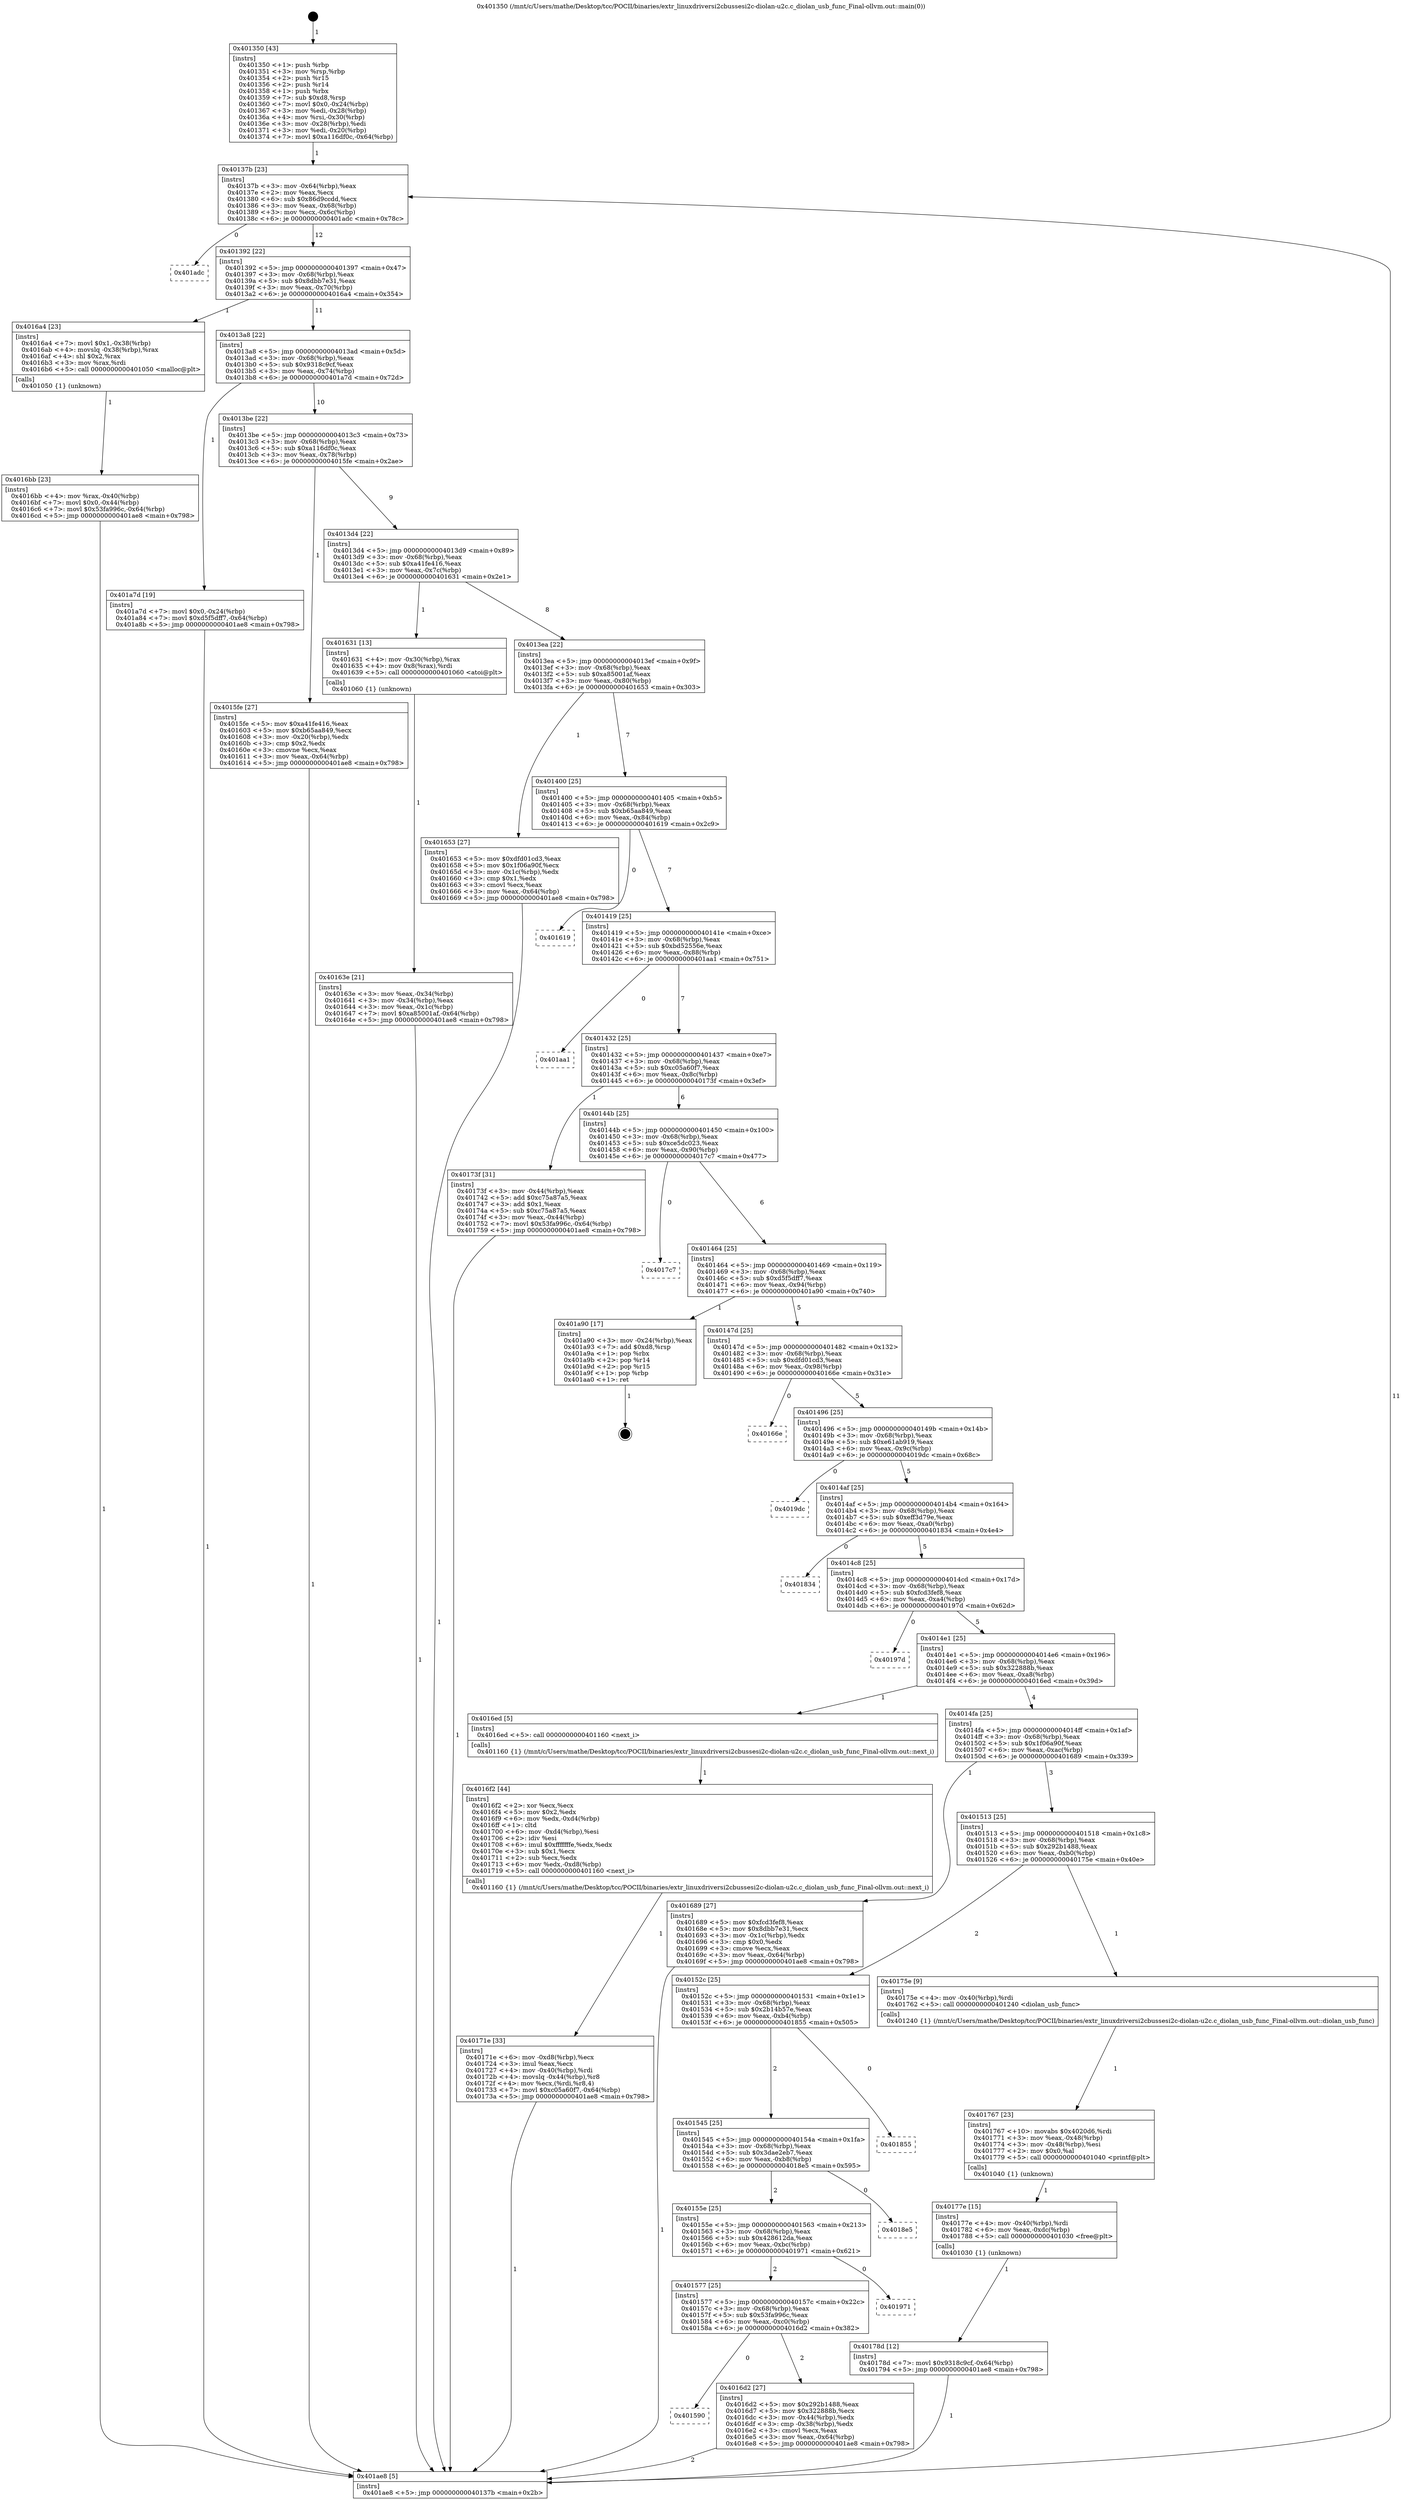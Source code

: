 digraph "0x401350" {
  label = "0x401350 (/mnt/c/Users/mathe/Desktop/tcc/POCII/binaries/extr_linuxdriversi2cbussesi2c-diolan-u2c.c_diolan_usb_func_Final-ollvm.out::main(0))"
  labelloc = "t"
  node[shape=record]

  Entry [label="",width=0.3,height=0.3,shape=circle,fillcolor=black,style=filled]
  "0x40137b" [label="{
     0x40137b [23]\l
     | [instrs]\l
     &nbsp;&nbsp;0x40137b \<+3\>: mov -0x64(%rbp),%eax\l
     &nbsp;&nbsp;0x40137e \<+2\>: mov %eax,%ecx\l
     &nbsp;&nbsp;0x401380 \<+6\>: sub $0x86d9ccdd,%ecx\l
     &nbsp;&nbsp;0x401386 \<+3\>: mov %eax,-0x68(%rbp)\l
     &nbsp;&nbsp;0x401389 \<+3\>: mov %ecx,-0x6c(%rbp)\l
     &nbsp;&nbsp;0x40138c \<+6\>: je 0000000000401adc \<main+0x78c\>\l
  }"]
  "0x401adc" [label="{
     0x401adc\l
  }", style=dashed]
  "0x401392" [label="{
     0x401392 [22]\l
     | [instrs]\l
     &nbsp;&nbsp;0x401392 \<+5\>: jmp 0000000000401397 \<main+0x47\>\l
     &nbsp;&nbsp;0x401397 \<+3\>: mov -0x68(%rbp),%eax\l
     &nbsp;&nbsp;0x40139a \<+5\>: sub $0x8dbb7e31,%eax\l
     &nbsp;&nbsp;0x40139f \<+3\>: mov %eax,-0x70(%rbp)\l
     &nbsp;&nbsp;0x4013a2 \<+6\>: je 00000000004016a4 \<main+0x354\>\l
  }"]
  Exit [label="",width=0.3,height=0.3,shape=circle,fillcolor=black,style=filled,peripheries=2]
  "0x4016a4" [label="{
     0x4016a4 [23]\l
     | [instrs]\l
     &nbsp;&nbsp;0x4016a4 \<+7\>: movl $0x1,-0x38(%rbp)\l
     &nbsp;&nbsp;0x4016ab \<+4\>: movslq -0x38(%rbp),%rax\l
     &nbsp;&nbsp;0x4016af \<+4\>: shl $0x2,%rax\l
     &nbsp;&nbsp;0x4016b3 \<+3\>: mov %rax,%rdi\l
     &nbsp;&nbsp;0x4016b6 \<+5\>: call 0000000000401050 \<malloc@plt\>\l
     | [calls]\l
     &nbsp;&nbsp;0x401050 \{1\} (unknown)\l
  }"]
  "0x4013a8" [label="{
     0x4013a8 [22]\l
     | [instrs]\l
     &nbsp;&nbsp;0x4013a8 \<+5\>: jmp 00000000004013ad \<main+0x5d\>\l
     &nbsp;&nbsp;0x4013ad \<+3\>: mov -0x68(%rbp),%eax\l
     &nbsp;&nbsp;0x4013b0 \<+5\>: sub $0x9318c9cf,%eax\l
     &nbsp;&nbsp;0x4013b5 \<+3\>: mov %eax,-0x74(%rbp)\l
     &nbsp;&nbsp;0x4013b8 \<+6\>: je 0000000000401a7d \<main+0x72d\>\l
  }"]
  "0x40178d" [label="{
     0x40178d [12]\l
     | [instrs]\l
     &nbsp;&nbsp;0x40178d \<+7\>: movl $0x9318c9cf,-0x64(%rbp)\l
     &nbsp;&nbsp;0x401794 \<+5\>: jmp 0000000000401ae8 \<main+0x798\>\l
  }"]
  "0x401a7d" [label="{
     0x401a7d [19]\l
     | [instrs]\l
     &nbsp;&nbsp;0x401a7d \<+7\>: movl $0x0,-0x24(%rbp)\l
     &nbsp;&nbsp;0x401a84 \<+7\>: movl $0xd5f5dff7,-0x64(%rbp)\l
     &nbsp;&nbsp;0x401a8b \<+5\>: jmp 0000000000401ae8 \<main+0x798\>\l
  }"]
  "0x4013be" [label="{
     0x4013be [22]\l
     | [instrs]\l
     &nbsp;&nbsp;0x4013be \<+5\>: jmp 00000000004013c3 \<main+0x73\>\l
     &nbsp;&nbsp;0x4013c3 \<+3\>: mov -0x68(%rbp),%eax\l
     &nbsp;&nbsp;0x4013c6 \<+5\>: sub $0xa116df0c,%eax\l
     &nbsp;&nbsp;0x4013cb \<+3\>: mov %eax,-0x78(%rbp)\l
     &nbsp;&nbsp;0x4013ce \<+6\>: je 00000000004015fe \<main+0x2ae\>\l
  }"]
  "0x40177e" [label="{
     0x40177e [15]\l
     | [instrs]\l
     &nbsp;&nbsp;0x40177e \<+4\>: mov -0x40(%rbp),%rdi\l
     &nbsp;&nbsp;0x401782 \<+6\>: mov %eax,-0xdc(%rbp)\l
     &nbsp;&nbsp;0x401788 \<+5\>: call 0000000000401030 \<free@plt\>\l
     | [calls]\l
     &nbsp;&nbsp;0x401030 \{1\} (unknown)\l
  }"]
  "0x4015fe" [label="{
     0x4015fe [27]\l
     | [instrs]\l
     &nbsp;&nbsp;0x4015fe \<+5\>: mov $0xa41fe416,%eax\l
     &nbsp;&nbsp;0x401603 \<+5\>: mov $0xb65aa849,%ecx\l
     &nbsp;&nbsp;0x401608 \<+3\>: mov -0x20(%rbp),%edx\l
     &nbsp;&nbsp;0x40160b \<+3\>: cmp $0x2,%edx\l
     &nbsp;&nbsp;0x40160e \<+3\>: cmovne %ecx,%eax\l
     &nbsp;&nbsp;0x401611 \<+3\>: mov %eax,-0x64(%rbp)\l
     &nbsp;&nbsp;0x401614 \<+5\>: jmp 0000000000401ae8 \<main+0x798\>\l
  }"]
  "0x4013d4" [label="{
     0x4013d4 [22]\l
     | [instrs]\l
     &nbsp;&nbsp;0x4013d4 \<+5\>: jmp 00000000004013d9 \<main+0x89\>\l
     &nbsp;&nbsp;0x4013d9 \<+3\>: mov -0x68(%rbp),%eax\l
     &nbsp;&nbsp;0x4013dc \<+5\>: sub $0xa41fe416,%eax\l
     &nbsp;&nbsp;0x4013e1 \<+3\>: mov %eax,-0x7c(%rbp)\l
     &nbsp;&nbsp;0x4013e4 \<+6\>: je 0000000000401631 \<main+0x2e1\>\l
  }"]
  "0x401ae8" [label="{
     0x401ae8 [5]\l
     | [instrs]\l
     &nbsp;&nbsp;0x401ae8 \<+5\>: jmp 000000000040137b \<main+0x2b\>\l
  }"]
  "0x401350" [label="{
     0x401350 [43]\l
     | [instrs]\l
     &nbsp;&nbsp;0x401350 \<+1\>: push %rbp\l
     &nbsp;&nbsp;0x401351 \<+3\>: mov %rsp,%rbp\l
     &nbsp;&nbsp;0x401354 \<+2\>: push %r15\l
     &nbsp;&nbsp;0x401356 \<+2\>: push %r14\l
     &nbsp;&nbsp;0x401358 \<+1\>: push %rbx\l
     &nbsp;&nbsp;0x401359 \<+7\>: sub $0xd8,%rsp\l
     &nbsp;&nbsp;0x401360 \<+7\>: movl $0x0,-0x24(%rbp)\l
     &nbsp;&nbsp;0x401367 \<+3\>: mov %edi,-0x28(%rbp)\l
     &nbsp;&nbsp;0x40136a \<+4\>: mov %rsi,-0x30(%rbp)\l
     &nbsp;&nbsp;0x40136e \<+3\>: mov -0x28(%rbp),%edi\l
     &nbsp;&nbsp;0x401371 \<+3\>: mov %edi,-0x20(%rbp)\l
     &nbsp;&nbsp;0x401374 \<+7\>: movl $0xa116df0c,-0x64(%rbp)\l
  }"]
  "0x401767" [label="{
     0x401767 [23]\l
     | [instrs]\l
     &nbsp;&nbsp;0x401767 \<+10\>: movabs $0x4020d6,%rdi\l
     &nbsp;&nbsp;0x401771 \<+3\>: mov %eax,-0x48(%rbp)\l
     &nbsp;&nbsp;0x401774 \<+3\>: mov -0x48(%rbp),%esi\l
     &nbsp;&nbsp;0x401777 \<+2\>: mov $0x0,%al\l
     &nbsp;&nbsp;0x401779 \<+5\>: call 0000000000401040 \<printf@plt\>\l
     | [calls]\l
     &nbsp;&nbsp;0x401040 \{1\} (unknown)\l
  }"]
  "0x401631" [label="{
     0x401631 [13]\l
     | [instrs]\l
     &nbsp;&nbsp;0x401631 \<+4\>: mov -0x30(%rbp),%rax\l
     &nbsp;&nbsp;0x401635 \<+4\>: mov 0x8(%rax),%rdi\l
     &nbsp;&nbsp;0x401639 \<+5\>: call 0000000000401060 \<atoi@plt\>\l
     | [calls]\l
     &nbsp;&nbsp;0x401060 \{1\} (unknown)\l
  }"]
  "0x4013ea" [label="{
     0x4013ea [22]\l
     | [instrs]\l
     &nbsp;&nbsp;0x4013ea \<+5\>: jmp 00000000004013ef \<main+0x9f\>\l
     &nbsp;&nbsp;0x4013ef \<+3\>: mov -0x68(%rbp),%eax\l
     &nbsp;&nbsp;0x4013f2 \<+5\>: sub $0xa85001af,%eax\l
     &nbsp;&nbsp;0x4013f7 \<+3\>: mov %eax,-0x80(%rbp)\l
     &nbsp;&nbsp;0x4013fa \<+6\>: je 0000000000401653 \<main+0x303\>\l
  }"]
  "0x40163e" [label="{
     0x40163e [21]\l
     | [instrs]\l
     &nbsp;&nbsp;0x40163e \<+3\>: mov %eax,-0x34(%rbp)\l
     &nbsp;&nbsp;0x401641 \<+3\>: mov -0x34(%rbp),%eax\l
     &nbsp;&nbsp;0x401644 \<+3\>: mov %eax,-0x1c(%rbp)\l
     &nbsp;&nbsp;0x401647 \<+7\>: movl $0xa85001af,-0x64(%rbp)\l
     &nbsp;&nbsp;0x40164e \<+5\>: jmp 0000000000401ae8 \<main+0x798\>\l
  }"]
  "0x40171e" [label="{
     0x40171e [33]\l
     | [instrs]\l
     &nbsp;&nbsp;0x40171e \<+6\>: mov -0xd8(%rbp),%ecx\l
     &nbsp;&nbsp;0x401724 \<+3\>: imul %eax,%ecx\l
     &nbsp;&nbsp;0x401727 \<+4\>: mov -0x40(%rbp),%rdi\l
     &nbsp;&nbsp;0x40172b \<+4\>: movslq -0x44(%rbp),%r8\l
     &nbsp;&nbsp;0x40172f \<+4\>: mov %ecx,(%rdi,%r8,4)\l
     &nbsp;&nbsp;0x401733 \<+7\>: movl $0xc05a60f7,-0x64(%rbp)\l
     &nbsp;&nbsp;0x40173a \<+5\>: jmp 0000000000401ae8 \<main+0x798\>\l
  }"]
  "0x401653" [label="{
     0x401653 [27]\l
     | [instrs]\l
     &nbsp;&nbsp;0x401653 \<+5\>: mov $0xdfd01cd3,%eax\l
     &nbsp;&nbsp;0x401658 \<+5\>: mov $0x1f06a90f,%ecx\l
     &nbsp;&nbsp;0x40165d \<+3\>: mov -0x1c(%rbp),%edx\l
     &nbsp;&nbsp;0x401660 \<+3\>: cmp $0x1,%edx\l
     &nbsp;&nbsp;0x401663 \<+3\>: cmovl %ecx,%eax\l
     &nbsp;&nbsp;0x401666 \<+3\>: mov %eax,-0x64(%rbp)\l
     &nbsp;&nbsp;0x401669 \<+5\>: jmp 0000000000401ae8 \<main+0x798\>\l
  }"]
  "0x401400" [label="{
     0x401400 [25]\l
     | [instrs]\l
     &nbsp;&nbsp;0x401400 \<+5\>: jmp 0000000000401405 \<main+0xb5\>\l
     &nbsp;&nbsp;0x401405 \<+3\>: mov -0x68(%rbp),%eax\l
     &nbsp;&nbsp;0x401408 \<+5\>: sub $0xb65aa849,%eax\l
     &nbsp;&nbsp;0x40140d \<+6\>: mov %eax,-0x84(%rbp)\l
     &nbsp;&nbsp;0x401413 \<+6\>: je 0000000000401619 \<main+0x2c9\>\l
  }"]
  "0x4016f2" [label="{
     0x4016f2 [44]\l
     | [instrs]\l
     &nbsp;&nbsp;0x4016f2 \<+2\>: xor %ecx,%ecx\l
     &nbsp;&nbsp;0x4016f4 \<+5\>: mov $0x2,%edx\l
     &nbsp;&nbsp;0x4016f9 \<+6\>: mov %edx,-0xd4(%rbp)\l
     &nbsp;&nbsp;0x4016ff \<+1\>: cltd\l
     &nbsp;&nbsp;0x401700 \<+6\>: mov -0xd4(%rbp),%esi\l
     &nbsp;&nbsp;0x401706 \<+2\>: idiv %esi\l
     &nbsp;&nbsp;0x401708 \<+6\>: imul $0xfffffffe,%edx,%edx\l
     &nbsp;&nbsp;0x40170e \<+3\>: sub $0x1,%ecx\l
     &nbsp;&nbsp;0x401711 \<+2\>: sub %ecx,%edx\l
     &nbsp;&nbsp;0x401713 \<+6\>: mov %edx,-0xd8(%rbp)\l
     &nbsp;&nbsp;0x401719 \<+5\>: call 0000000000401160 \<next_i\>\l
     | [calls]\l
     &nbsp;&nbsp;0x401160 \{1\} (/mnt/c/Users/mathe/Desktop/tcc/POCII/binaries/extr_linuxdriversi2cbussesi2c-diolan-u2c.c_diolan_usb_func_Final-ollvm.out::next_i)\l
  }"]
  "0x401619" [label="{
     0x401619\l
  }", style=dashed]
  "0x401419" [label="{
     0x401419 [25]\l
     | [instrs]\l
     &nbsp;&nbsp;0x401419 \<+5\>: jmp 000000000040141e \<main+0xce\>\l
     &nbsp;&nbsp;0x40141e \<+3\>: mov -0x68(%rbp),%eax\l
     &nbsp;&nbsp;0x401421 \<+5\>: sub $0xbd52556e,%eax\l
     &nbsp;&nbsp;0x401426 \<+6\>: mov %eax,-0x88(%rbp)\l
     &nbsp;&nbsp;0x40142c \<+6\>: je 0000000000401aa1 \<main+0x751\>\l
  }"]
  "0x401590" [label="{
     0x401590\l
  }", style=dashed]
  "0x401aa1" [label="{
     0x401aa1\l
  }", style=dashed]
  "0x401432" [label="{
     0x401432 [25]\l
     | [instrs]\l
     &nbsp;&nbsp;0x401432 \<+5\>: jmp 0000000000401437 \<main+0xe7\>\l
     &nbsp;&nbsp;0x401437 \<+3\>: mov -0x68(%rbp),%eax\l
     &nbsp;&nbsp;0x40143a \<+5\>: sub $0xc05a60f7,%eax\l
     &nbsp;&nbsp;0x40143f \<+6\>: mov %eax,-0x8c(%rbp)\l
     &nbsp;&nbsp;0x401445 \<+6\>: je 000000000040173f \<main+0x3ef\>\l
  }"]
  "0x4016d2" [label="{
     0x4016d2 [27]\l
     | [instrs]\l
     &nbsp;&nbsp;0x4016d2 \<+5\>: mov $0x292b1488,%eax\l
     &nbsp;&nbsp;0x4016d7 \<+5\>: mov $0x322888b,%ecx\l
     &nbsp;&nbsp;0x4016dc \<+3\>: mov -0x44(%rbp),%edx\l
     &nbsp;&nbsp;0x4016df \<+3\>: cmp -0x38(%rbp),%edx\l
     &nbsp;&nbsp;0x4016e2 \<+3\>: cmovl %ecx,%eax\l
     &nbsp;&nbsp;0x4016e5 \<+3\>: mov %eax,-0x64(%rbp)\l
     &nbsp;&nbsp;0x4016e8 \<+5\>: jmp 0000000000401ae8 \<main+0x798\>\l
  }"]
  "0x40173f" [label="{
     0x40173f [31]\l
     | [instrs]\l
     &nbsp;&nbsp;0x40173f \<+3\>: mov -0x44(%rbp),%eax\l
     &nbsp;&nbsp;0x401742 \<+5\>: add $0xc75a87a5,%eax\l
     &nbsp;&nbsp;0x401747 \<+3\>: add $0x1,%eax\l
     &nbsp;&nbsp;0x40174a \<+5\>: sub $0xc75a87a5,%eax\l
     &nbsp;&nbsp;0x40174f \<+3\>: mov %eax,-0x44(%rbp)\l
     &nbsp;&nbsp;0x401752 \<+7\>: movl $0x53fa996c,-0x64(%rbp)\l
     &nbsp;&nbsp;0x401759 \<+5\>: jmp 0000000000401ae8 \<main+0x798\>\l
  }"]
  "0x40144b" [label="{
     0x40144b [25]\l
     | [instrs]\l
     &nbsp;&nbsp;0x40144b \<+5\>: jmp 0000000000401450 \<main+0x100\>\l
     &nbsp;&nbsp;0x401450 \<+3\>: mov -0x68(%rbp),%eax\l
     &nbsp;&nbsp;0x401453 \<+5\>: sub $0xce5dc023,%eax\l
     &nbsp;&nbsp;0x401458 \<+6\>: mov %eax,-0x90(%rbp)\l
     &nbsp;&nbsp;0x40145e \<+6\>: je 00000000004017c7 \<main+0x477\>\l
  }"]
  "0x401577" [label="{
     0x401577 [25]\l
     | [instrs]\l
     &nbsp;&nbsp;0x401577 \<+5\>: jmp 000000000040157c \<main+0x22c\>\l
     &nbsp;&nbsp;0x40157c \<+3\>: mov -0x68(%rbp),%eax\l
     &nbsp;&nbsp;0x40157f \<+5\>: sub $0x53fa996c,%eax\l
     &nbsp;&nbsp;0x401584 \<+6\>: mov %eax,-0xc0(%rbp)\l
     &nbsp;&nbsp;0x40158a \<+6\>: je 00000000004016d2 \<main+0x382\>\l
  }"]
  "0x4017c7" [label="{
     0x4017c7\l
  }", style=dashed]
  "0x401464" [label="{
     0x401464 [25]\l
     | [instrs]\l
     &nbsp;&nbsp;0x401464 \<+5\>: jmp 0000000000401469 \<main+0x119\>\l
     &nbsp;&nbsp;0x401469 \<+3\>: mov -0x68(%rbp),%eax\l
     &nbsp;&nbsp;0x40146c \<+5\>: sub $0xd5f5dff7,%eax\l
     &nbsp;&nbsp;0x401471 \<+6\>: mov %eax,-0x94(%rbp)\l
     &nbsp;&nbsp;0x401477 \<+6\>: je 0000000000401a90 \<main+0x740\>\l
  }"]
  "0x401971" [label="{
     0x401971\l
  }", style=dashed]
  "0x401a90" [label="{
     0x401a90 [17]\l
     | [instrs]\l
     &nbsp;&nbsp;0x401a90 \<+3\>: mov -0x24(%rbp),%eax\l
     &nbsp;&nbsp;0x401a93 \<+7\>: add $0xd8,%rsp\l
     &nbsp;&nbsp;0x401a9a \<+1\>: pop %rbx\l
     &nbsp;&nbsp;0x401a9b \<+2\>: pop %r14\l
     &nbsp;&nbsp;0x401a9d \<+2\>: pop %r15\l
     &nbsp;&nbsp;0x401a9f \<+1\>: pop %rbp\l
     &nbsp;&nbsp;0x401aa0 \<+1\>: ret\l
  }"]
  "0x40147d" [label="{
     0x40147d [25]\l
     | [instrs]\l
     &nbsp;&nbsp;0x40147d \<+5\>: jmp 0000000000401482 \<main+0x132\>\l
     &nbsp;&nbsp;0x401482 \<+3\>: mov -0x68(%rbp),%eax\l
     &nbsp;&nbsp;0x401485 \<+5\>: sub $0xdfd01cd3,%eax\l
     &nbsp;&nbsp;0x40148a \<+6\>: mov %eax,-0x98(%rbp)\l
     &nbsp;&nbsp;0x401490 \<+6\>: je 000000000040166e \<main+0x31e\>\l
  }"]
  "0x40155e" [label="{
     0x40155e [25]\l
     | [instrs]\l
     &nbsp;&nbsp;0x40155e \<+5\>: jmp 0000000000401563 \<main+0x213\>\l
     &nbsp;&nbsp;0x401563 \<+3\>: mov -0x68(%rbp),%eax\l
     &nbsp;&nbsp;0x401566 \<+5\>: sub $0x428612da,%eax\l
     &nbsp;&nbsp;0x40156b \<+6\>: mov %eax,-0xbc(%rbp)\l
     &nbsp;&nbsp;0x401571 \<+6\>: je 0000000000401971 \<main+0x621\>\l
  }"]
  "0x40166e" [label="{
     0x40166e\l
  }", style=dashed]
  "0x401496" [label="{
     0x401496 [25]\l
     | [instrs]\l
     &nbsp;&nbsp;0x401496 \<+5\>: jmp 000000000040149b \<main+0x14b\>\l
     &nbsp;&nbsp;0x40149b \<+3\>: mov -0x68(%rbp),%eax\l
     &nbsp;&nbsp;0x40149e \<+5\>: sub $0xe61ab919,%eax\l
     &nbsp;&nbsp;0x4014a3 \<+6\>: mov %eax,-0x9c(%rbp)\l
     &nbsp;&nbsp;0x4014a9 \<+6\>: je 00000000004019dc \<main+0x68c\>\l
  }"]
  "0x4018e5" [label="{
     0x4018e5\l
  }", style=dashed]
  "0x4019dc" [label="{
     0x4019dc\l
  }", style=dashed]
  "0x4014af" [label="{
     0x4014af [25]\l
     | [instrs]\l
     &nbsp;&nbsp;0x4014af \<+5\>: jmp 00000000004014b4 \<main+0x164\>\l
     &nbsp;&nbsp;0x4014b4 \<+3\>: mov -0x68(%rbp),%eax\l
     &nbsp;&nbsp;0x4014b7 \<+5\>: sub $0xeff3d79e,%eax\l
     &nbsp;&nbsp;0x4014bc \<+6\>: mov %eax,-0xa0(%rbp)\l
     &nbsp;&nbsp;0x4014c2 \<+6\>: je 0000000000401834 \<main+0x4e4\>\l
  }"]
  "0x401545" [label="{
     0x401545 [25]\l
     | [instrs]\l
     &nbsp;&nbsp;0x401545 \<+5\>: jmp 000000000040154a \<main+0x1fa\>\l
     &nbsp;&nbsp;0x40154a \<+3\>: mov -0x68(%rbp),%eax\l
     &nbsp;&nbsp;0x40154d \<+5\>: sub $0x3dae2eb7,%eax\l
     &nbsp;&nbsp;0x401552 \<+6\>: mov %eax,-0xb8(%rbp)\l
     &nbsp;&nbsp;0x401558 \<+6\>: je 00000000004018e5 \<main+0x595\>\l
  }"]
  "0x401834" [label="{
     0x401834\l
  }", style=dashed]
  "0x4014c8" [label="{
     0x4014c8 [25]\l
     | [instrs]\l
     &nbsp;&nbsp;0x4014c8 \<+5\>: jmp 00000000004014cd \<main+0x17d\>\l
     &nbsp;&nbsp;0x4014cd \<+3\>: mov -0x68(%rbp),%eax\l
     &nbsp;&nbsp;0x4014d0 \<+5\>: sub $0xfcd3fef8,%eax\l
     &nbsp;&nbsp;0x4014d5 \<+6\>: mov %eax,-0xa4(%rbp)\l
     &nbsp;&nbsp;0x4014db \<+6\>: je 000000000040197d \<main+0x62d\>\l
  }"]
  "0x401855" [label="{
     0x401855\l
  }", style=dashed]
  "0x40197d" [label="{
     0x40197d\l
  }", style=dashed]
  "0x4014e1" [label="{
     0x4014e1 [25]\l
     | [instrs]\l
     &nbsp;&nbsp;0x4014e1 \<+5\>: jmp 00000000004014e6 \<main+0x196\>\l
     &nbsp;&nbsp;0x4014e6 \<+3\>: mov -0x68(%rbp),%eax\l
     &nbsp;&nbsp;0x4014e9 \<+5\>: sub $0x322888b,%eax\l
     &nbsp;&nbsp;0x4014ee \<+6\>: mov %eax,-0xa8(%rbp)\l
     &nbsp;&nbsp;0x4014f4 \<+6\>: je 00000000004016ed \<main+0x39d\>\l
  }"]
  "0x40152c" [label="{
     0x40152c [25]\l
     | [instrs]\l
     &nbsp;&nbsp;0x40152c \<+5\>: jmp 0000000000401531 \<main+0x1e1\>\l
     &nbsp;&nbsp;0x401531 \<+3\>: mov -0x68(%rbp),%eax\l
     &nbsp;&nbsp;0x401534 \<+5\>: sub $0x2b14b57e,%eax\l
     &nbsp;&nbsp;0x401539 \<+6\>: mov %eax,-0xb4(%rbp)\l
     &nbsp;&nbsp;0x40153f \<+6\>: je 0000000000401855 \<main+0x505\>\l
  }"]
  "0x4016ed" [label="{
     0x4016ed [5]\l
     | [instrs]\l
     &nbsp;&nbsp;0x4016ed \<+5\>: call 0000000000401160 \<next_i\>\l
     | [calls]\l
     &nbsp;&nbsp;0x401160 \{1\} (/mnt/c/Users/mathe/Desktop/tcc/POCII/binaries/extr_linuxdriversi2cbussesi2c-diolan-u2c.c_diolan_usb_func_Final-ollvm.out::next_i)\l
  }"]
  "0x4014fa" [label="{
     0x4014fa [25]\l
     | [instrs]\l
     &nbsp;&nbsp;0x4014fa \<+5\>: jmp 00000000004014ff \<main+0x1af\>\l
     &nbsp;&nbsp;0x4014ff \<+3\>: mov -0x68(%rbp),%eax\l
     &nbsp;&nbsp;0x401502 \<+5\>: sub $0x1f06a90f,%eax\l
     &nbsp;&nbsp;0x401507 \<+6\>: mov %eax,-0xac(%rbp)\l
     &nbsp;&nbsp;0x40150d \<+6\>: je 0000000000401689 \<main+0x339\>\l
  }"]
  "0x40175e" [label="{
     0x40175e [9]\l
     | [instrs]\l
     &nbsp;&nbsp;0x40175e \<+4\>: mov -0x40(%rbp),%rdi\l
     &nbsp;&nbsp;0x401762 \<+5\>: call 0000000000401240 \<diolan_usb_func\>\l
     | [calls]\l
     &nbsp;&nbsp;0x401240 \{1\} (/mnt/c/Users/mathe/Desktop/tcc/POCII/binaries/extr_linuxdriversi2cbussesi2c-diolan-u2c.c_diolan_usb_func_Final-ollvm.out::diolan_usb_func)\l
  }"]
  "0x401689" [label="{
     0x401689 [27]\l
     | [instrs]\l
     &nbsp;&nbsp;0x401689 \<+5\>: mov $0xfcd3fef8,%eax\l
     &nbsp;&nbsp;0x40168e \<+5\>: mov $0x8dbb7e31,%ecx\l
     &nbsp;&nbsp;0x401693 \<+3\>: mov -0x1c(%rbp),%edx\l
     &nbsp;&nbsp;0x401696 \<+3\>: cmp $0x0,%edx\l
     &nbsp;&nbsp;0x401699 \<+3\>: cmove %ecx,%eax\l
     &nbsp;&nbsp;0x40169c \<+3\>: mov %eax,-0x64(%rbp)\l
     &nbsp;&nbsp;0x40169f \<+5\>: jmp 0000000000401ae8 \<main+0x798\>\l
  }"]
  "0x401513" [label="{
     0x401513 [25]\l
     | [instrs]\l
     &nbsp;&nbsp;0x401513 \<+5\>: jmp 0000000000401518 \<main+0x1c8\>\l
     &nbsp;&nbsp;0x401518 \<+3\>: mov -0x68(%rbp),%eax\l
     &nbsp;&nbsp;0x40151b \<+5\>: sub $0x292b1488,%eax\l
     &nbsp;&nbsp;0x401520 \<+6\>: mov %eax,-0xb0(%rbp)\l
     &nbsp;&nbsp;0x401526 \<+6\>: je 000000000040175e \<main+0x40e\>\l
  }"]
  "0x4016bb" [label="{
     0x4016bb [23]\l
     | [instrs]\l
     &nbsp;&nbsp;0x4016bb \<+4\>: mov %rax,-0x40(%rbp)\l
     &nbsp;&nbsp;0x4016bf \<+7\>: movl $0x0,-0x44(%rbp)\l
     &nbsp;&nbsp;0x4016c6 \<+7\>: movl $0x53fa996c,-0x64(%rbp)\l
     &nbsp;&nbsp;0x4016cd \<+5\>: jmp 0000000000401ae8 \<main+0x798\>\l
  }"]
  Entry -> "0x401350" [label=" 1"]
  "0x40137b" -> "0x401adc" [label=" 0"]
  "0x40137b" -> "0x401392" [label=" 12"]
  "0x401a90" -> Exit [label=" 1"]
  "0x401392" -> "0x4016a4" [label=" 1"]
  "0x401392" -> "0x4013a8" [label=" 11"]
  "0x401a7d" -> "0x401ae8" [label=" 1"]
  "0x4013a8" -> "0x401a7d" [label=" 1"]
  "0x4013a8" -> "0x4013be" [label=" 10"]
  "0x40178d" -> "0x401ae8" [label=" 1"]
  "0x4013be" -> "0x4015fe" [label=" 1"]
  "0x4013be" -> "0x4013d4" [label=" 9"]
  "0x4015fe" -> "0x401ae8" [label=" 1"]
  "0x401350" -> "0x40137b" [label=" 1"]
  "0x401ae8" -> "0x40137b" [label=" 11"]
  "0x40177e" -> "0x40178d" [label=" 1"]
  "0x4013d4" -> "0x401631" [label=" 1"]
  "0x4013d4" -> "0x4013ea" [label=" 8"]
  "0x401631" -> "0x40163e" [label=" 1"]
  "0x40163e" -> "0x401ae8" [label=" 1"]
  "0x401767" -> "0x40177e" [label=" 1"]
  "0x4013ea" -> "0x401653" [label=" 1"]
  "0x4013ea" -> "0x401400" [label=" 7"]
  "0x401653" -> "0x401ae8" [label=" 1"]
  "0x40175e" -> "0x401767" [label=" 1"]
  "0x401400" -> "0x401619" [label=" 0"]
  "0x401400" -> "0x401419" [label=" 7"]
  "0x40173f" -> "0x401ae8" [label=" 1"]
  "0x401419" -> "0x401aa1" [label=" 0"]
  "0x401419" -> "0x401432" [label=" 7"]
  "0x40171e" -> "0x401ae8" [label=" 1"]
  "0x401432" -> "0x40173f" [label=" 1"]
  "0x401432" -> "0x40144b" [label=" 6"]
  "0x4016f2" -> "0x40171e" [label=" 1"]
  "0x40144b" -> "0x4017c7" [label=" 0"]
  "0x40144b" -> "0x401464" [label=" 6"]
  "0x4016d2" -> "0x401ae8" [label=" 2"]
  "0x401464" -> "0x401a90" [label=" 1"]
  "0x401464" -> "0x40147d" [label=" 5"]
  "0x401577" -> "0x401590" [label=" 0"]
  "0x40147d" -> "0x40166e" [label=" 0"]
  "0x40147d" -> "0x401496" [label=" 5"]
  "0x4016ed" -> "0x4016f2" [label=" 1"]
  "0x401496" -> "0x4019dc" [label=" 0"]
  "0x401496" -> "0x4014af" [label=" 5"]
  "0x40155e" -> "0x401577" [label=" 2"]
  "0x4014af" -> "0x401834" [label=" 0"]
  "0x4014af" -> "0x4014c8" [label=" 5"]
  "0x401577" -> "0x4016d2" [label=" 2"]
  "0x4014c8" -> "0x40197d" [label=" 0"]
  "0x4014c8" -> "0x4014e1" [label=" 5"]
  "0x401545" -> "0x40155e" [label=" 2"]
  "0x4014e1" -> "0x4016ed" [label=" 1"]
  "0x4014e1" -> "0x4014fa" [label=" 4"]
  "0x40155e" -> "0x401971" [label=" 0"]
  "0x4014fa" -> "0x401689" [label=" 1"]
  "0x4014fa" -> "0x401513" [label=" 3"]
  "0x401689" -> "0x401ae8" [label=" 1"]
  "0x4016a4" -> "0x4016bb" [label=" 1"]
  "0x4016bb" -> "0x401ae8" [label=" 1"]
  "0x40152c" -> "0x401545" [label=" 2"]
  "0x401513" -> "0x40175e" [label=" 1"]
  "0x401513" -> "0x40152c" [label=" 2"]
  "0x401545" -> "0x4018e5" [label=" 0"]
  "0x40152c" -> "0x401855" [label=" 0"]
}

